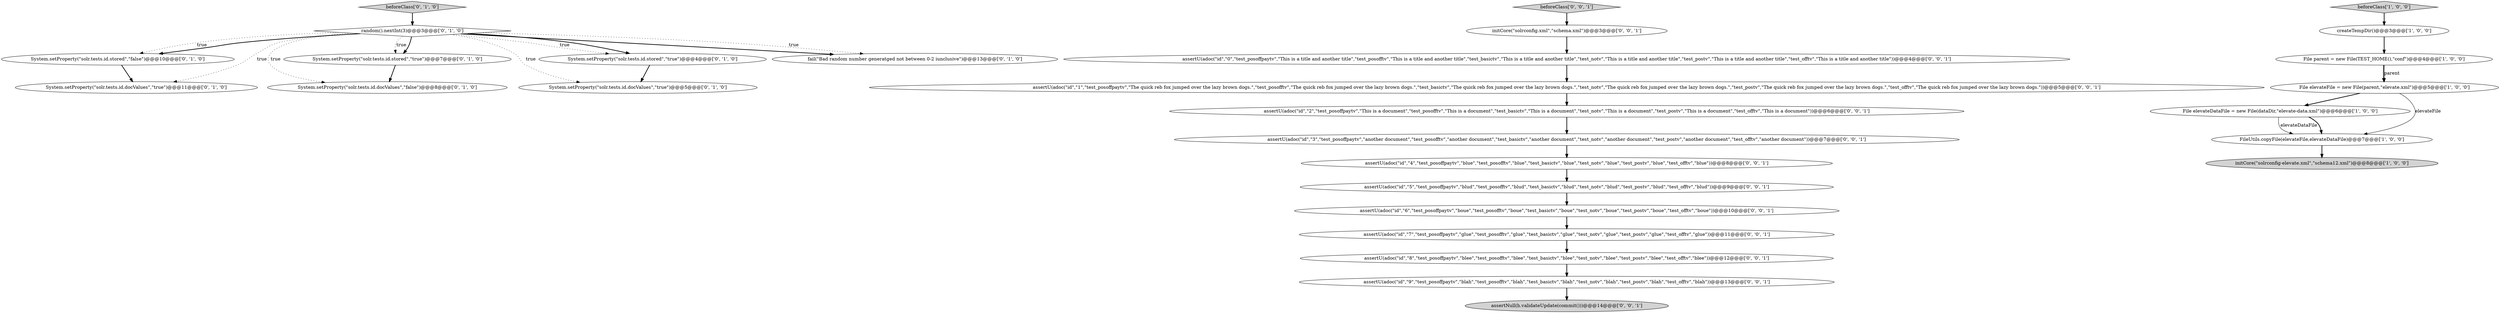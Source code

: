 digraph {
13 [style = filled, label = "System.setProperty(\"solr.tests.id.stored\",\"true\")@@@7@@@['0', '1', '0']", fillcolor = white, shape = ellipse image = "AAA0AAABBB2BBB"];
21 [style = filled, label = "initCore(\"solrconfig.xml\",\"schema.xml\")@@@3@@@['0', '0', '1']", fillcolor = white, shape = ellipse image = "AAA0AAABBB3BBB"];
6 [style = filled, label = "initCore(\"solrconfig-elevate.xml\",\"schema12.xml\")@@@8@@@['1', '0', '0']", fillcolor = lightgray, shape = ellipse image = "AAA0AAABBB1BBB"];
15 [style = filled, label = "beforeClass['0', '1', '0']", fillcolor = lightgray, shape = diamond image = "AAA0AAABBB2BBB"];
17 [style = filled, label = "assertU(adoc(\"id\",\"9\",\"test_posoffpaytv\",\"blah\",\"test_posofftv\",\"blah\",\"test_basictv\",\"blah\",\"test_notv\",\"blah\",\"test_postv\",\"blah\",\"test_offtv\",\"blah\"))@@@13@@@['0', '0', '1']", fillcolor = white, shape = ellipse image = "AAA0AAABBB3BBB"];
23 [style = filled, label = "assertU(adoc(\"id\",\"0\",\"test_posoffpaytv\",\"This is a title and another title\",\"test_posofftv\",\"This is a title and another title\",\"test_basictv\",\"This is a title and another title\",\"test_notv\",\"This is a title and another title\",\"test_postv\",\"This is a title and another title\",\"test_offtv\",\"This is a title and another title\"))@@@4@@@['0', '0', '1']", fillcolor = white, shape = ellipse image = "AAA0AAABBB3BBB"];
26 [style = filled, label = "assertU(adoc(\"id\",\"8\",\"test_posoffpaytv\",\"blee\",\"test_posofftv\",\"blee\",\"test_basictv\",\"blee\",\"test_notv\",\"blee\",\"test_postv\",\"blee\",\"test_offtv\",\"blee\"))@@@12@@@['0', '0', '1']", fillcolor = white, shape = ellipse image = "AAA0AAABBB3BBB"];
10 [style = filled, label = "System.setProperty(\"solr.tests.id.docValues\",\"true\")@@@11@@@['0', '1', '0']", fillcolor = white, shape = ellipse image = "AAA1AAABBB2BBB"];
2 [style = filled, label = "File parent = new File(TEST_HOME(),\"conf\")@@@4@@@['1', '0', '0']", fillcolor = white, shape = ellipse image = "AAA0AAABBB1BBB"];
27 [style = filled, label = "assertNull(h.validateUpdate(commit()))@@@14@@@['0', '0', '1']", fillcolor = lightgray, shape = ellipse image = "AAA0AAABBB3BBB"];
5 [style = filled, label = "File elevateDataFile = new File(dataDir,\"elevate-data.xml\")@@@6@@@['1', '0', '0']", fillcolor = white, shape = ellipse image = "AAA0AAABBB1BBB"];
22 [style = filled, label = "assertU(adoc(\"id\",\"1\",\"test_posoffpaytv\",\"The quick reb fox jumped over the lazy brown dogs.\",\"test_posofftv\",\"The quick reb fox jumped over the lazy brown dogs.\",\"test_basictv\",\"The quick reb fox jumped over the lazy brown dogs.\",\"test_notv\",\"The quick reb fox jumped over the lazy brown dogs.\",\"test_postv\",\"The quick reb fox jumped over the lazy brown dogs.\",\"test_offtv\",\"The quick reb fox jumped over the lazy brown dogs.\"))@@@5@@@['0', '0', '1']", fillcolor = white, shape = ellipse image = "AAA0AAABBB3BBB"];
4 [style = filled, label = "File elevateFile = new File(parent,\"elevate.xml\")@@@5@@@['1', '0', '0']", fillcolor = white, shape = ellipse image = "AAA0AAABBB1BBB"];
1 [style = filled, label = "beforeClass['1', '0', '0']", fillcolor = lightgray, shape = diamond image = "AAA0AAABBB1BBB"];
25 [style = filled, label = "assertU(adoc(\"id\",\"3\",\"test_posoffpaytv\",\"another document\",\"test_posofftv\",\"another document\",\"test_basictv\",\"another document\",\"test_notv\",\"another document\",\"test_postv\",\"another document\",\"test_offtv\",\"another document\"))@@@7@@@['0', '0', '1']", fillcolor = white, shape = ellipse image = "AAA0AAABBB3BBB"];
19 [style = filled, label = "assertU(adoc(\"id\",\"2\",\"test_posoffpaytv\",\"This is a document\",\"test_posofftv\",\"This is a document\",\"test_basictv\",\"This is a document\",\"test_notv\",\"This is a document\",\"test_postv\",\"This is a document\",\"test_offtv\",\"This is a document\"))@@@6@@@['0', '0', '1']", fillcolor = white, shape = ellipse image = "AAA0AAABBB3BBB"];
20 [style = filled, label = "assertU(adoc(\"id\",\"6\",\"test_posoffpaytv\",\"boue\",\"test_posofftv\",\"boue\",\"test_basictv\",\"boue\",\"test_notv\",\"boue\",\"test_postv\",\"boue\",\"test_offtv\",\"boue\"))@@@10@@@['0', '0', '1']", fillcolor = white, shape = ellipse image = "AAA0AAABBB3BBB"];
12 [style = filled, label = "System.setProperty(\"solr.tests.id.stored\",\"false\")@@@10@@@['0', '1', '0']", fillcolor = white, shape = ellipse image = "AAA1AAABBB2BBB"];
16 [style = filled, label = "assertU(adoc(\"id\",\"4\",\"test_posoffpaytv\",\"blue\",\"test_posofftv\",\"blue\",\"test_basictv\",\"blue\",\"test_notv\",\"blue\",\"test_postv\",\"blue\",\"test_offtv\",\"blue\"))@@@8@@@['0', '0', '1']", fillcolor = white, shape = ellipse image = "AAA0AAABBB3BBB"];
18 [style = filled, label = "assertU(adoc(\"id\",\"7\",\"test_posoffpaytv\",\"glue\",\"test_posofftv\",\"glue\",\"test_basictv\",\"glue\",\"test_notv\",\"glue\",\"test_postv\",\"glue\",\"test_offtv\",\"glue\"))@@@11@@@['0', '0', '1']", fillcolor = white, shape = ellipse image = "AAA0AAABBB3BBB"];
24 [style = filled, label = "beforeClass['0', '0', '1']", fillcolor = lightgray, shape = diamond image = "AAA0AAABBB3BBB"];
7 [style = filled, label = "System.setProperty(\"solr.tests.id.docValues\",\"true\")@@@5@@@['0', '1', '0']", fillcolor = white, shape = ellipse image = "AAA0AAABBB2BBB"];
0 [style = filled, label = "createTempDir()@@@3@@@['1', '0', '0']", fillcolor = white, shape = ellipse image = "AAA0AAABBB1BBB"];
3 [style = filled, label = "FileUtils.copyFile(elevateFile,elevateDataFile)@@@7@@@['1', '0', '0']", fillcolor = white, shape = ellipse image = "AAA0AAABBB1BBB"];
8 [style = filled, label = "System.setProperty(\"solr.tests.id.docValues\",\"false\")@@@8@@@['0', '1', '0']", fillcolor = white, shape = ellipse image = "AAA0AAABBB2BBB"];
9 [style = filled, label = "random().nextInt(3)@@@3@@@['0', '1', '0']", fillcolor = white, shape = diamond image = "AAA0AAABBB2BBB"];
11 [style = filled, label = "System.setProperty(\"solr.tests.id.stored\",\"true\")@@@4@@@['0', '1', '0']", fillcolor = white, shape = ellipse image = "AAA0AAABBB2BBB"];
14 [style = filled, label = "fail(\"Bad random number generatged not between 0-2 iunclusive\")@@@13@@@['0', '1', '0']", fillcolor = white, shape = ellipse image = "AAA1AAABBB2BBB"];
28 [style = filled, label = "assertU(adoc(\"id\",\"5\",\"test_posoffpaytv\",\"blud\",\"test_posofftv\",\"blud\",\"test_basictv\",\"blud\",\"test_notv\",\"blud\",\"test_postv\",\"blud\",\"test_offtv\",\"blud\"))@@@9@@@['0', '0', '1']", fillcolor = white, shape = ellipse image = "AAA0AAABBB3BBB"];
24->21 [style = bold, label=""];
23->22 [style = bold, label=""];
22->19 [style = bold, label=""];
9->8 [style = dotted, label="true"];
26->17 [style = bold, label=""];
2->4 [style = bold, label=""];
9->11 [style = bold, label=""];
15->9 [style = bold, label=""];
17->27 [style = bold, label=""];
9->14 [style = dotted, label="true"];
28->20 [style = bold, label=""];
9->7 [style = dotted, label="true"];
20->18 [style = bold, label=""];
4->5 [style = bold, label=""];
5->3 [style = solid, label="elevateDataFile"];
9->11 [style = dotted, label="true"];
9->13 [style = bold, label=""];
9->13 [style = dotted, label="true"];
4->3 [style = solid, label="elevateFile"];
2->4 [style = solid, label="parent"];
18->26 [style = bold, label=""];
9->10 [style = dotted, label="true"];
11->7 [style = bold, label=""];
3->6 [style = bold, label=""];
19->25 [style = bold, label=""];
12->10 [style = bold, label=""];
25->16 [style = bold, label=""];
9->14 [style = bold, label=""];
16->28 [style = bold, label=""];
5->3 [style = bold, label=""];
13->8 [style = bold, label=""];
0->2 [style = bold, label=""];
9->12 [style = dotted, label="true"];
21->23 [style = bold, label=""];
9->12 [style = bold, label=""];
1->0 [style = bold, label=""];
}
